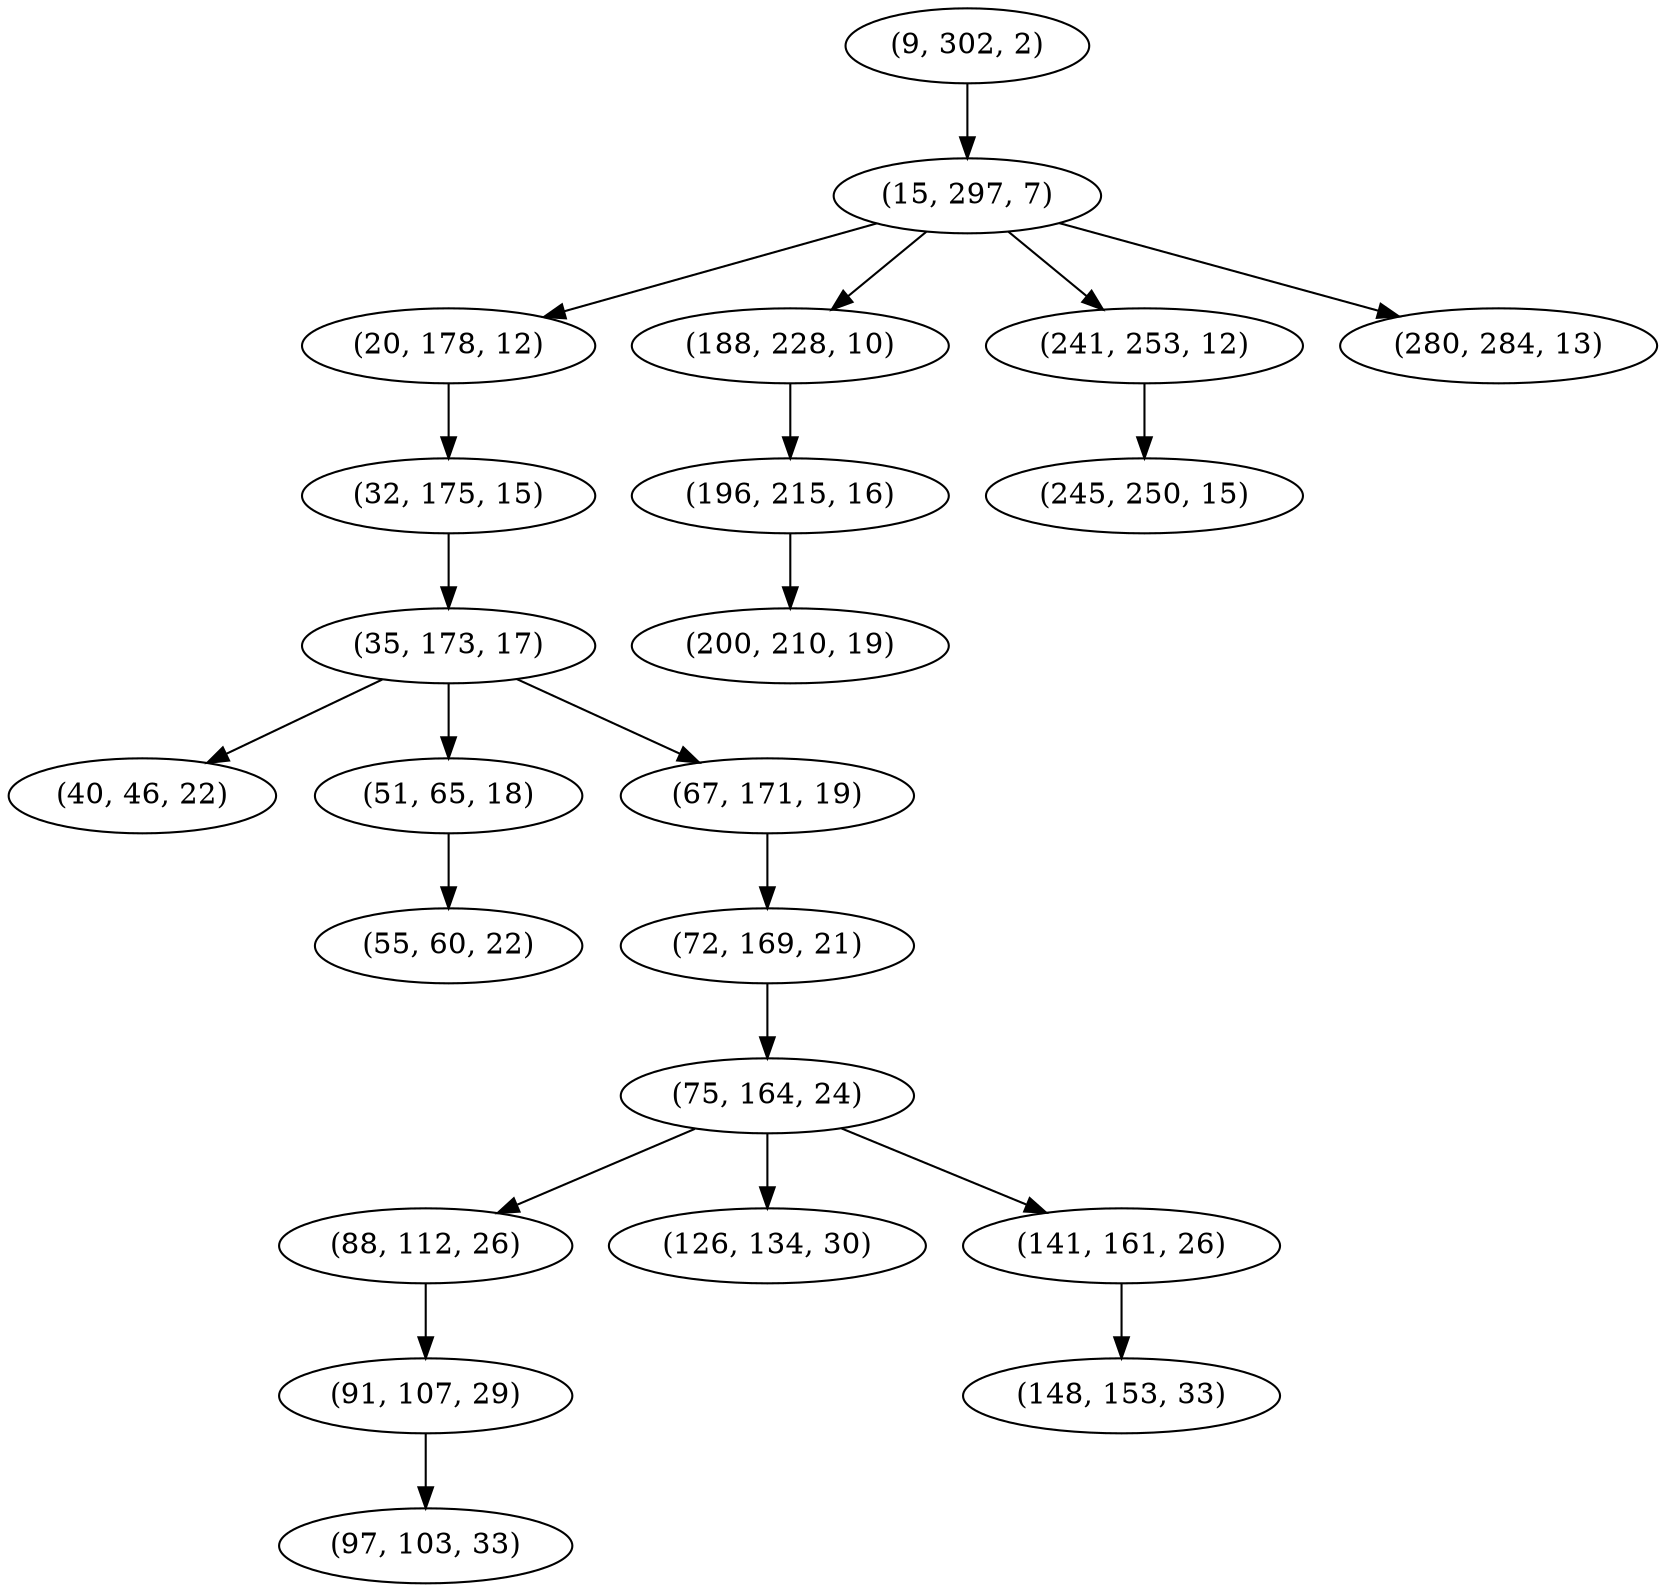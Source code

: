 digraph tree {
    "(9, 302, 2)";
    "(15, 297, 7)";
    "(20, 178, 12)";
    "(32, 175, 15)";
    "(35, 173, 17)";
    "(40, 46, 22)";
    "(51, 65, 18)";
    "(55, 60, 22)";
    "(67, 171, 19)";
    "(72, 169, 21)";
    "(75, 164, 24)";
    "(88, 112, 26)";
    "(91, 107, 29)";
    "(97, 103, 33)";
    "(126, 134, 30)";
    "(141, 161, 26)";
    "(148, 153, 33)";
    "(188, 228, 10)";
    "(196, 215, 16)";
    "(200, 210, 19)";
    "(241, 253, 12)";
    "(245, 250, 15)";
    "(280, 284, 13)";
    "(9, 302, 2)" -> "(15, 297, 7)";
    "(15, 297, 7)" -> "(20, 178, 12)";
    "(15, 297, 7)" -> "(188, 228, 10)";
    "(15, 297, 7)" -> "(241, 253, 12)";
    "(15, 297, 7)" -> "(280, 284, 13)";
    "(20, 178, 12)" -> "(32, 175, 15)";
    "(32, 175, 15)" -> "(35, 173, 17)";
    "(35, 173, 17)" -> "(40, 46, 22)";
    "(35, 173, 17)" -> "(51, 65, 18)";
    "(35, 173, 17)" -> "(67, 171, 19)";
    "(51, 65, 18)" -> "(55, 60, 22)";
    "(67, 171, 19)" -> "(72, 169, 21)";
    "(72, 169, 21)" -> "(75, 164, 24)";
    "(75, 164, 24)" -> "(88, 112, 26)";
    "(75, 164, 24)" -> "(126, 134, 30)";
    "(75, 164, 24)" -> "(141, 161, 26)";
    "(88, 112, 26)" -> "(91, 107, 29)";
    "(91, 107, 29)" -> "(97, 103, 33)";
    "(141, 161, 26)" -> "(148, 153, 33)";
    "(188, 228, 10)" -> "(196, 215, 16)";
    "(196, 215, 16)" -> "(200, 210, 19)";
    "(241, 253, 12)" -> "(245, 250, 15)";
}
